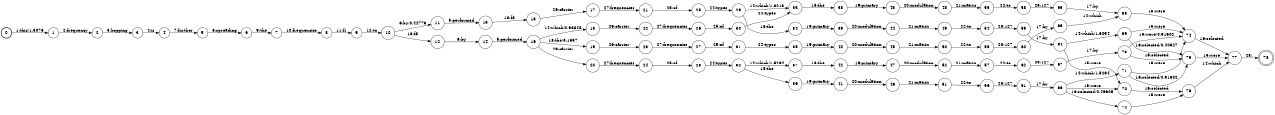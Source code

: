 digraph FST {
rankdir = LR;
size = "8.5,11";
label = "";
center = 1;
orientation = Portrait;
ranksep = "0.4";
nodesep = "0.25";
0 [label = "0", shape = circle, style = bold, fontsize = 14]
	0 -> 1 [label = "1:this/1.3076", fontsize = 14];
1 [label = "1", shape = circle, style = solid, fontsize = 14]
	1 -> 2 [label = "2:frequency", fontsize = 14];
2 [label = "2", shape = circle, style = solid, fontsize = 14]
	2 -> 3 [label = "3:hopping", fontsize = 14];
3 [label = "3", shape = circle, style = solid, fontsize = 14]
	3 -> 4 [label = "4:is", fontsize = 14];
4 [label = "4", shape = circle, style = solid, fontsize = 14]
	4 -> 5 [label = "7:further", fontsize = 14];
5 [label = "5", shape = circle, style = solid, fontsize = 14]
	5 -> 6 [label = "8:spreading", fontsize = 14];
6 [label = "6", shape = circle, style = solid, fontsize = 14]
	6 -> 7 [label = "9:the", fontsize = 14];
7 [label = "7", shape = circle, style = solid, fontsize = 14]
	7 -> 8 [label = "10:frequencies", fontsize = 14];
8 [label = "8", shape = circle, style = solid, fontsize = 14]
	8 -> 9 [label = "11:f1", fontsize = 14];
9 [label = "9", shape = circle, style = solid, fontsize = 14]
	9 -> 10 [label = "12:to", fontsize = 14];
10 [label = "10", shape = circle, style = solid, fontsize = 14]
	10 -> 11 [label = "6:by/0.42773", fontsize = 14];
	10 -> 12 [label = "13:f8", fontsize = 14];
11 [label = "11", shape = circle, style = solid, fontsize = 14]
	11 -> 13 [label = "5:performed", fontsize = 14];
12 [label = "12", shape = circle, style = solid, fontsize = 14]
	12 -> 14 [label = "6:by", fontsize = 14];
13 [label = "13", shape = circle, style = solid, fontsize = 14]
	13 -> 15 [label = "13:f8", fontsize = 14];
14 [label = "14", shape = circle, style = solid, fontsize = 14]
	14 -> 16 [label = "5:performed", fontsize = 14];
15 [label = "15", shape = circle, style = solid, fontsize = 14]
	15 -> 17 [label = "26:carrier", fontsize = 14];
16 [label = "16", shape = circle, style = solid, fontsize = 14]
	16 -> 19 [label = "18:the/3.1357", fontsize = 14];
	16 -> 18 [label = "14:which/0.93848", fontsize = 14];
	16 -> 20 [label = "26:carrier", fontsize = 14];
17 [label = "17", shape = circle, style = solid, fontsize = 14]
	17 -> 21 [label = "27:frequencies", fontsize = 14];
18 [label = "18", shape = circle, style = solid, fontsize = 14]
	18 -> 22 [label = "26:carrier", fontsize = 14];
19 [label = "19", shape = circle, style = solid, fontsize = 14]
	19 -> 23 [label = "26:carrier", fontsize = 14];
20 [label = "20", shape = circle, style = solid, fontsize = 14]
	20 -> 24 [label = "27:frequencies", fontsize = 14];
21 [label = "21", shape = circle, style = solid, fontsize = 14]
	21 -> 25 [label = "25:of", fontsize = 14];
22 [label = "22", shape = circle, style = solid, fontsize = 14]
	22 -> 26 [label = "27:frequencies", fontsize = 14];
23 [label = "23", shape = circle, style = solid, fontsize = 14]
	23 -> 27 [label = "27:frequencies", fontsize = 14];
24 [label = "24", shape = circle, style = solid, fontsize = 14]
	24 -> 28 [label = "25:of", fontsize = 14];
25 [label = "25", shape = circle, style = solid, fontsize = 14]
	25 -> 29 [label = "24:types", fontsize = 14];
26 [label = "26", shape = circle, style = solid, fontsize = 14]
	26 -> 30 [label = "25:of", fontsize = 14];
27 [label = "27", shape = circle, style = solid, fontsize = 14]
	27 -> 31 [label = "25:of", fontsize = 14];
28 [label = "28", shape = circle, style = solid, fontsize = 14]
	28 -> 32 [label = "24:types", fontsize = 14];
29 [label = "29", shape = circle, style = solid, fontsize = 14]
	29 -> 34 [label = "18:the", fontsize = 14];
	29 -> 33 [label = "14:which/1.3213", fontsize = 14];
30 [label = "30", shape = circle, style = solid, fontsize = 14]
	30 -> 33 [label = "24:types", fontsize = 14];
31 [label = "31", shape = circle, style = solid, fontsize = 14]
	31 -> 35 [label = "24:types", fontsize = 14];
32 [label = "32", shape = circle, style = solid, fontsize = 14]
	32 -> 36 [label = "18:the", fontsize = 14];
	32 -> 37 [label = "14:which/1.5264", fontsize = 14];
33 [label = "33", shape = circle, style = solid, fontsize = 14]
	33 -> 38 [label = "18:the", fontsize = 14];
34 [label = "34", shape = circle, style = solid, fontsize = 14]
	34 -> 39 [label = "19:primary", fontsize = 14];
35 [label = "35", shape = circle, style = solid, fontsize = 14]
	35 -> 40 [label = "19:primary", fontsize = 14];
36 [label = "36", shape = circle, style = solid, fontsize = 14]
	36 -> 41 [label = "19:primary", fontsize = 14];
37 [label = "37", shape = circle, style = solid, fontsize = 14]
	37 -> 42 [label = "18:the", fontsize = 14];
38 [label = "38", shape = circle, style = solid, fontsize = 14]
	38 -> 43 [label = "19:primary", fontsize = 14];
39 [label = "39", shape = circle, style = solid, fontsize = 14]
	39 -> 44 [label = "20:modulation", fontsize = 14];
40 [label = "40", shape = circle, style = solid, fontsize = 14]
	40 -> 45 [label = "20:modulation", fontsize = 14];
41 [label = "41", shape = circle, style = solid, fontsize = 14]
	41 -> 46 [label = "20:modulation", fontsize = 14];
42 [label = "42", shape = circle, style = solid, fontsize = 14]
	42 -> 47 [label = "19:primary", fontsize = 14];
43 [label = "43", shape = circle, style = solid, fontsize = 14]
	43 -> 48 [label = "20:modulation", fontsize = 14];
44 [label = "44", shape = circle, style = solid, fontsize = 14]
	44 -> 49 [label = "21:matrix", fontsize = 14];
45 [label = "45", shape = circle, style = solid, fontsize = 14]
	45 -> 50 [label = "21:matrix", fontsize = 14];
46 [label = "46", shape = circle, style = solid, fontsize = 14]
	46 -> 51 [label = "21:matrix", fontsize = 14];
47 [label = "47", shape = circle, style = solid, fontsize = 14]
	47 -> 52 [label = "20:modulation", fontsize = 14];
48 [label = "48", shape = circle, style = solid, fontsize = 14]
	48 -> 53 [label = "21:matrix", fontsize = 14];
49 [label = "49", shape = circle, style = solid, fontsize = 14]
	49 -> 54 [label = "22:to", fontsize = 14];
50 [label = "50", shape = circle, style = solid, fontsize = 14]
	50 -> 55 [label = "22:to", fontsize = 14];
51 [label = "51", shape = circle, style = solid, fontsize = 14]
	51 -> 56 [label = "22:to", fontsize = 14];
52 [label = "52", shape = circle, style = solid, fontsize = 14]
	52 -> 57 [label = "21:matrix", fontsize = 14];
53 [label = "53", shape = circle, style = solid, fontsize = 14]
	53 -> 58 [label = "22:to", fontsize = 14];
54 [label = "54", shape = circle, style = solid, fontsize = 14]
	54 -> 59 [label = "23:127", fontsize = 14];
55 [label = "55", shape = circle, style = solid, fontsize = 14]
	55 -> 60 [label = "23:127", fontsize = 14];
56 [label = "56", shape = circle, style = solid, fontsize = 14]
	56 -> 61 [label = "23:127", fontsize = 14];
57 [label = "57", shape = circle, style = solid, fontsize = 14]
	57 -> 62 [label = "22:to", fontsize = 14];
58 [label = "58", shape = circle, style = solid, fontsize = 14]
	58 -> 63 [label = "23:127", fontsize = 14];
59 [label = "59", shape = circle, style = solid, fontsize = 14]
	59 -> 64 [label = "17:by", fontsize = 14];
60 [label = "60", shape = circle, style = solid, fontsize = 14]
	60 -> 65 [label = "17:by", fontsize = 14];
61 [label = "61", shape = circle, style = solid, fontsize = 14]
	61 -> 66 [label = "17:by", fontsize = 14];
62 [label = "62", shape = circle, style = solid, fontsize = 14]
	62 -> 67 [label = "23:127", fontsize = 14];
63 [label = "63", shape = circle, style = solid, fontsize = 14]
	63 -> 68 [label = "17:by", fontsize = 14];
64 [label = "64", shape = circle, style = solid, fontsize = 14]
	64 -> 69 [label = "14:which/1.6094", fontsize = 14];
	64 -> 70 [label = "15:were", fontsize = 14];
65 [label = "65", shape = circle, style = solid, fontsize = 14]
	65 -> 68 [label = "14:which", fontsize = 14];
66 [label = "66", shape = circle, style = solid, fontsize = 14]
	66 -> 71 [label = "14:which/1.5264", fontsize = 14];
	66 -> 70 [label = "15:were", fontsize = 14];
	66 -> 72 [label = "16:selected/0.49609", fontsize = 14];
67 [label = "67", shape = circle, style = solid, fontsize = 14]
	67 -> 73 [label = "17:by", fontsize = 14];
68 [label = "68", shape = circle, style = solid, fontsize = 14]
	68 -> 74 [label = "15:were", fontsize = 14];
69 [label = "69", shape = circle, style = solid, fontsize = 14]
	69 -> 74 [label = "15:were", fontsize = 14];
	69 -> 75 [label = "16:selected/0.40527", fontsize = 14];
70 [label = "70", shape = circle, style = solid, fontsize = 14]
	70 -> 76 [label = "16:selected", fontsize = 14];
71 [label = "71", shape = circle, style = solid, fontsize = 14]
	71 -> 74 [label = "15:were", fontsize = 14];
	71 -> 75 [label = "16:selected/0.91602", fontsize = 14];
72 [label = "72", shape = circle, style = solid, fontsize = 14]
	72 -> 76 [label = "15:were", fontsize = 14];
73 [label = "73", shape = circle, style = solid, fontsize = 14]
	73 -> 74 [label = "15:were/0.91602", fontsize = 14];
	73 -> 75 [label = "16:selected", fontsize = 14];
74 [label = "74", shape = circle, style = solid, fontsize = 14]
	74 -> 77 [label = "16:selected", fontsize = 14];
75 [label = "75", shape = circle, style = solid, fontsize = 14]
	75 -> 77 [label = "15:were", fontsize = 14];
76 [label = "76", shape = circle, style = solid, fontsize = 14]
	76 -> 77 [label = "14:which", fontsize = 14];
77 [label = "77", shape = circle, style = solid, fontsize = 14]
	77 -> 78 [label = "28:.", fontsize = 14];
78 [label = "78", shape = doublecircle, style = solid, fontsize = 14]
}
